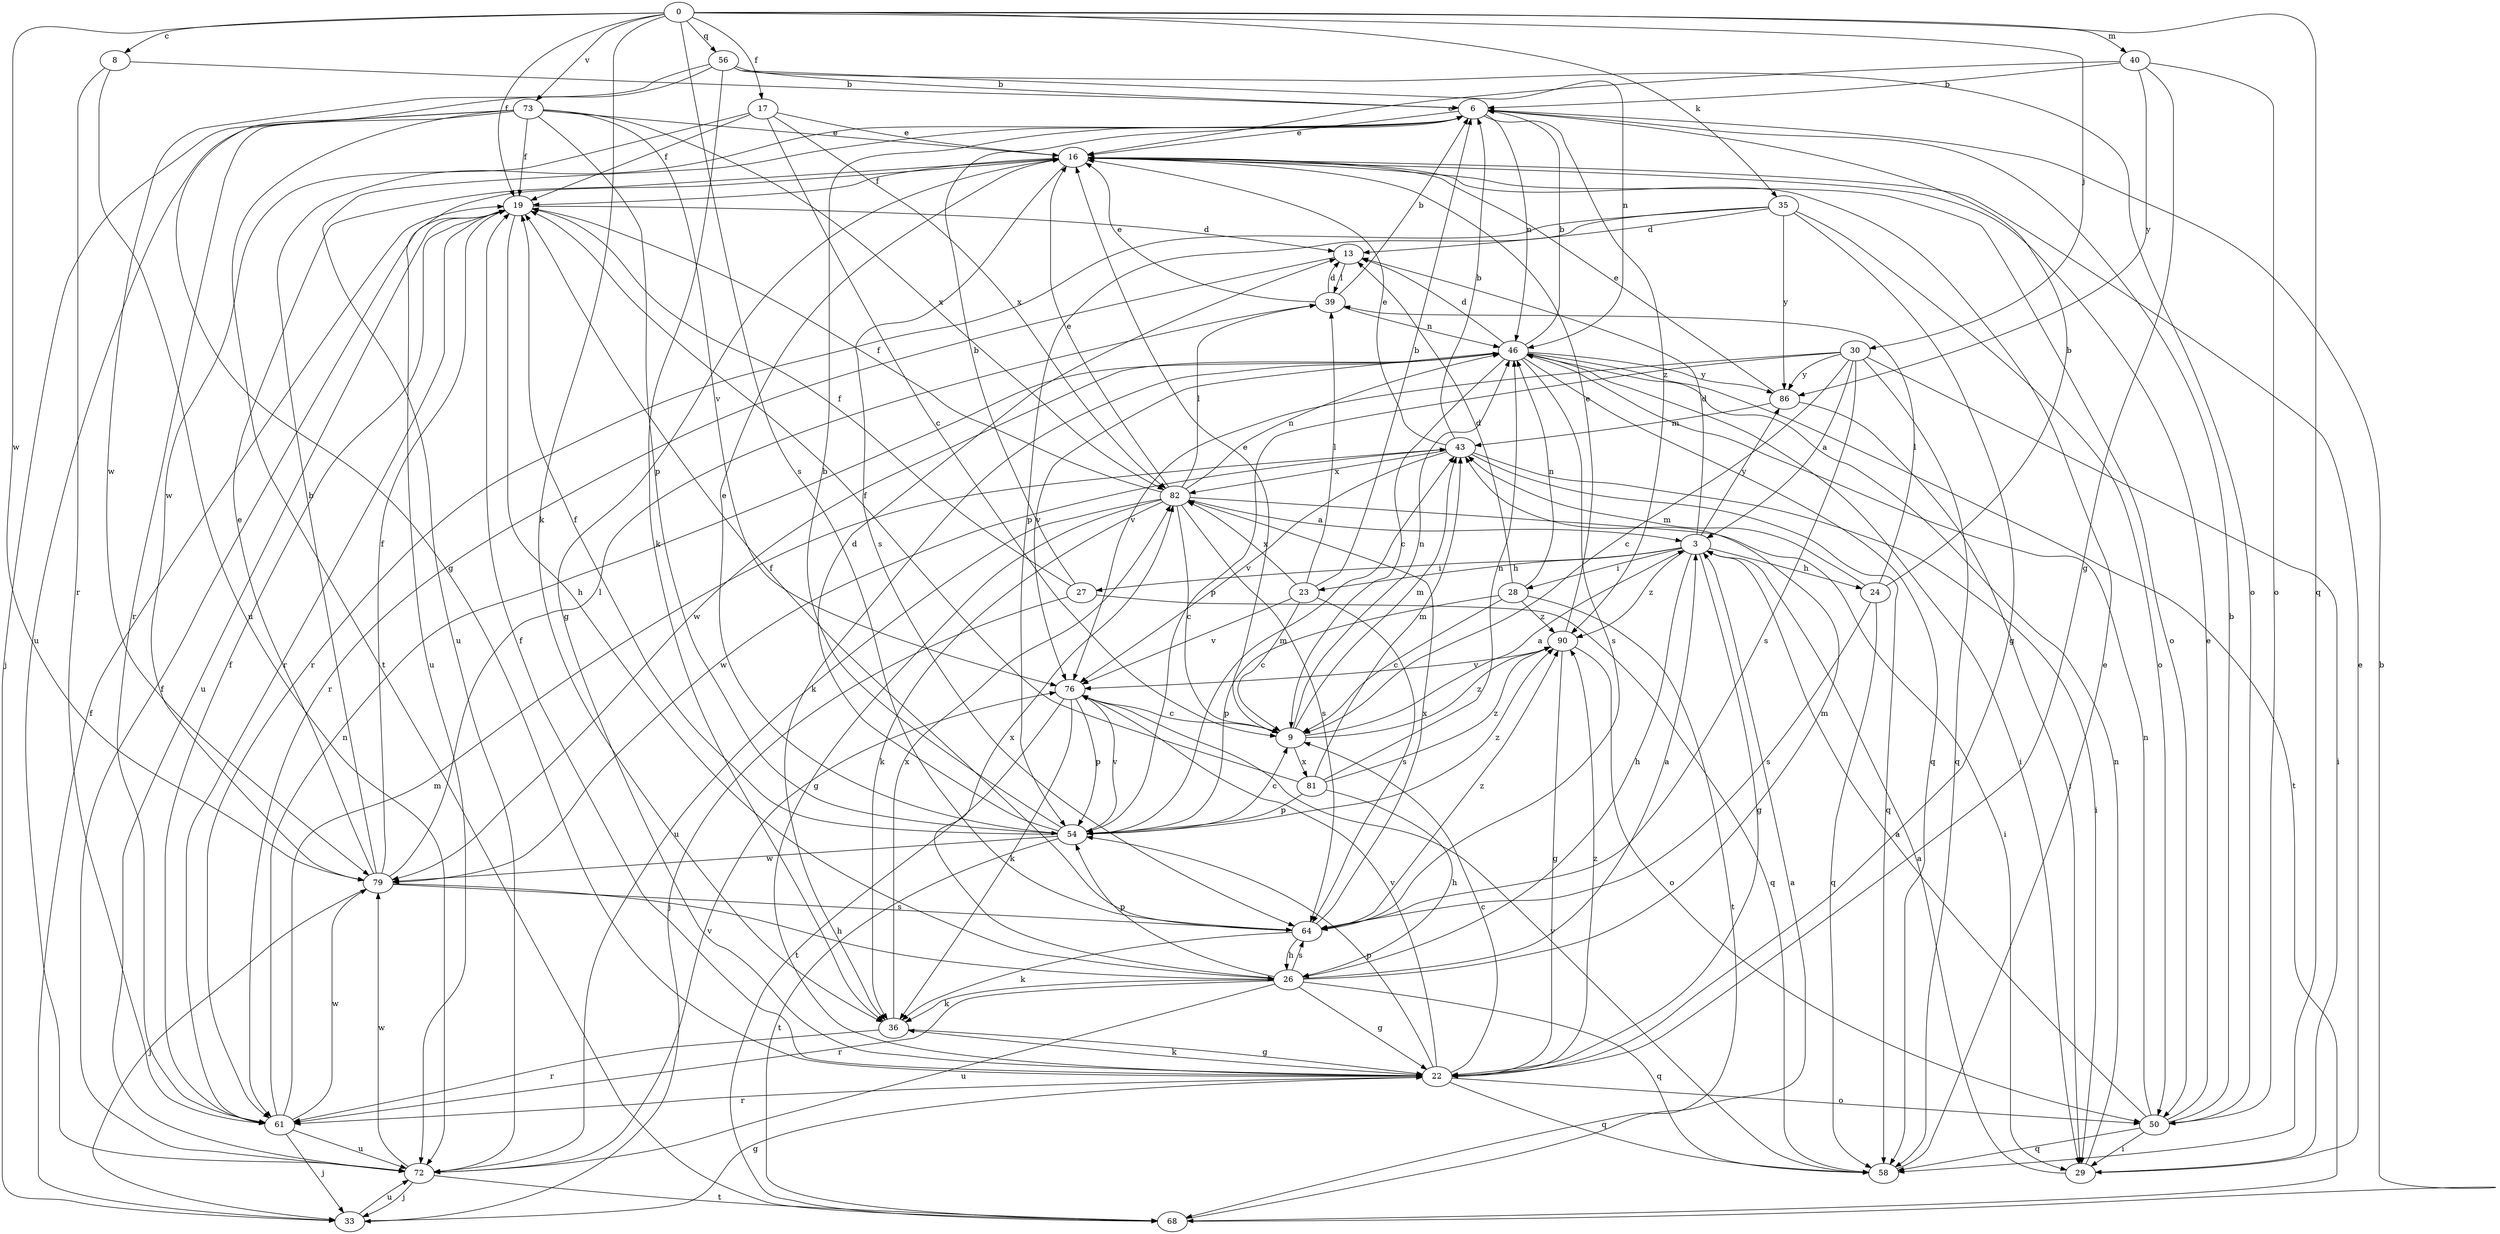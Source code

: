 strict digraph  {
0;
3;
6;
8;
9;
13;
16;
17;
19;
22;
23;
24;
26;
27;
28;
29;
30;
33;
35;
36;
39;
40;
43;
46;
50;
54;
56;
58;
61;
64;
68;
72;
73;
76;
79;
81;
82;
86;
90;
0 -> 8  [label=c];
0 -> 17  [label=f];
0 -> 19  [label=f];
0 -> 30  [label=j];
0 -> 35  [label=k];
0 -> 36  [label=k];
0 -> 40  [label=m];
0 -> 56  [label=q];
0 -> 58  [label=q];
0 -> 64  [label=s];
0 -> 73  [label=v];
0 -> 79  [label=w];
3 -> 13  [label=d];
3 -> 22  [label=g];
3 -> 23  [label=h];
3 -> 24  [label=h];
3 -> 26  [label=h];
3 -> 27  [label=i];
3 -> 28  [label=i];
3 -> 86  [label=y];
3 -> 90  [label=z];
6 -> 16  [label=e];
6 -> 46  [label=n];
6 -> 72  [label=u];
6 -> 90  [label=z];
8 -> 6  [label=b];
8 -> 61  [label=r];
8 -> 72  [label=u];
9 -> 3  [label=a];
9 -> 16  [label=e];
9 -> 43  [label=m];
9 -> 46  [label=n];
9 -> 81  [label=x];
9 -> 90  [label=z];
13 -> 39  [label=l];
13 -> 61  [label=r];
16 -> 19  [label=f];
16 -> 22  [label=g];
16 -> 50  [label=o];
16 -> 64  [label=s];
16 -> 72  [label=u];
17 -> 9  [label=c];
17 -> 16  [label=e];
17 -> 19  [label=f];
17 -> 79  [label=w];
17 -> 82  [label=x];
19 -> 13  [label=d];
19 -> 26  [label=h];
19 -> 61  [label=r];
19 -> 72  [label=u];
22 -> 9  [label=c];
22 -> 19  [label=f];
22 -> 36  [label=k];
22 -> 50  [label=o];
22 -> 54  [label=p];
22 -> 58  [label=q];
22 -> 61  [label=r];
22 -> 76  [label=v];
22 -> 90  [label=z];
23 -> 6  [label=b];
23 -> 9  [label=c];
23 -> 39  [label=l];
23 -> 64  [label=s];
23 -> 76  [label=v];
23 -> 82  [label=x];
24 -> 6  [label=b];
24 -> 39  [label=l];
24 -> 43  [label=m];
24 -> 58  [label=q];
24 -> 64  [label=s];
26 -> 3  [label=a];
26 -> 22  [label=g];
26 -> 36  [label=k];
26 -> 43  [label=m];
26 -> 54  [label=p];
26 -> 58  [label=q];
26 -> 61  [label=r];
26 -> 64  [label=s];
26 -> 72  [label=u];
26 -> 82  [label=x];
27 -> 6  [label=b];
27 -> 19  [label=f];
27 -> 33  [label=j];
27 -> 58  [label=q];
28 -> 9  [label=c];
28 -> 13  [label=d];
28 -> 46  [label=n];
28 -> 54  [label=p];
28 -> 68  [label=t];
28 -> 90  [label=z];
29 -> 3  [label=a];
29 -> 16  [label=e];
29 -> 46  [label=n];
30 -> 3  [label=a];
30 -> 9  [label=c];
30 -> 29  [label=i];
30 -> 54  [label=p];
30 -> 58  [label=q];
30 -> 64  [label=s];
30 -> 76  [label=v];
30 -> 86  [label=y];
33 -> 19  [label=f];
33 -> 22  [label=g];
33 -> 72  [label=u];
35 -> 13  [label=d];
35 -> 22  [label=g];
35 -> 50  [label=o];
35 -> 54  [label=p];
35 -> 61  [label=r];
35 -> 86  [label=y];
36 -> 22  [label=g];
36 -> 61  [label=r];
36 -> 82  [label=x];
39 -> 6  [label=b];
39 -> 13  [label=d];
39 -> 16  [label=e];
39 -> 46  [label=n];
40 -> 6  [label=b];
40 -> 16  [label=e];
40 -> 22  [label=g];
40 -> 50  [label=o];
40 -> 86  [label=y];
43 -> 6  [label=b];
43 -> 16  [label=e];
43 -> 29  [label=i];
43 -> 58  [label=q];
43 -> 76  [label=v];
43 -> 79  [label=w];
43 -> 82  [label=x];
46 -> 6  [label=b];
46 -> 9  [label=c];
46 -> 13  [label=d];
46 -> 29  [label=i];
46 -> 36  [label=k];
46 -> 58  [label=q];
46 -> 64  [label=s];
46 -> 68  [label=t];
46 -> 76  [label=v];
46 -> 79  [label=w];
46 -> 86  [label=y];
50 -> 3  [label=a];
50 -> 6  [label=b];
50 -> 16  [label=e];
50 -> 29  [label=i];
50 -> 46  [label=n];
50 -> 58  [label=q];
54 -> 6  [label=b];
54 -> 9  [label=c];
54 -> 13  [label=d];
54 -> 16  [label=e];
54 -> 19  [label=f];
54 -> 43  [label=m];
54 -> 68  [label=t];
54 -> 76  [label=v];
54 -> 79  [label=w];
54 -> 90  [label=z];
56 -> 6  [label=b];
56 -> 22  [label=g];
56 -> 36  [label=k];
56 -> 46  [label=n];
56 -> 50  [label=o];
56 -> 79  [label=w];
58 -> 16  [label=e];
58 -> 76  [label=v];
61 -> 19  [label=f];
61 -> 33  [label=j];
61 -> 43  [label=m];
61 -> 46  [label=n];
61 -> 72  [label=u];
61 -> 79  [label=w];
64 -> 19  [label=f];
64 -> 26  [label=h];
64 -> 36  [label=k];
64 -> 82  [label=x];
64 -> 90  [label=z];
68 -> 3  [label=a];
68 -> 6  [label=b];
72 -> 19  [label=f];
72 -> 33  [label=j];
72 -> 68  [label=t];
72 -> 76  [label=v];
72 -> 79  [label=w];
73 -> 16  [label=e];
73 -> 19  [label=f];
73 -> 33  [label=j];
73 -> 54  [label=p];
73 -> 61  [label=r];
73 -> 68  [label=t];
73 -> 72  [label=u];
73 -> 76  [label=v];
73 -> 82  [label=x];
76 -> 9  [label=c];
76 -> 36  [label=k];
76 -> 54  [label=p];
76 -> 68  [label=t];
79 -> 6  [label=b];
79 -> 16  [label=e];
79 -> 19  [label=f];
79 -> 26  [label=h];
79 -> 33  [label=j];
79 -> 39  [label=l];
79 -> 64  [label=s];
81 -> 19  [label=f];
81 -> 26  [label=h];
81 -> 43  [label=m];
81 -> 46  [label=n];
81 -> 54  [label=p];
81 -> 90  [label=z];
82 -> 3  [label=a];
82 -> 9  [label=c];
82 -> 16  [label=e];
82 -> 19  [label=f];
82 -> 22  [label=g];
82 -> 29  [label=i];
82 -> 36  [label=k];
82 -> 39  [label=l];
82 -> 46  [label=n];
82 -> 64  [label=s];
82 -> 72  [label=u];
86 -> 16  [label=e];
86 -> 29  [label=i];
86 -> 43  [label=m];
90 -> 16  [label=e];
90 -> 22  [label=g];
90 -> 50  [label=o];
90 -> 76  [label=v];
}
